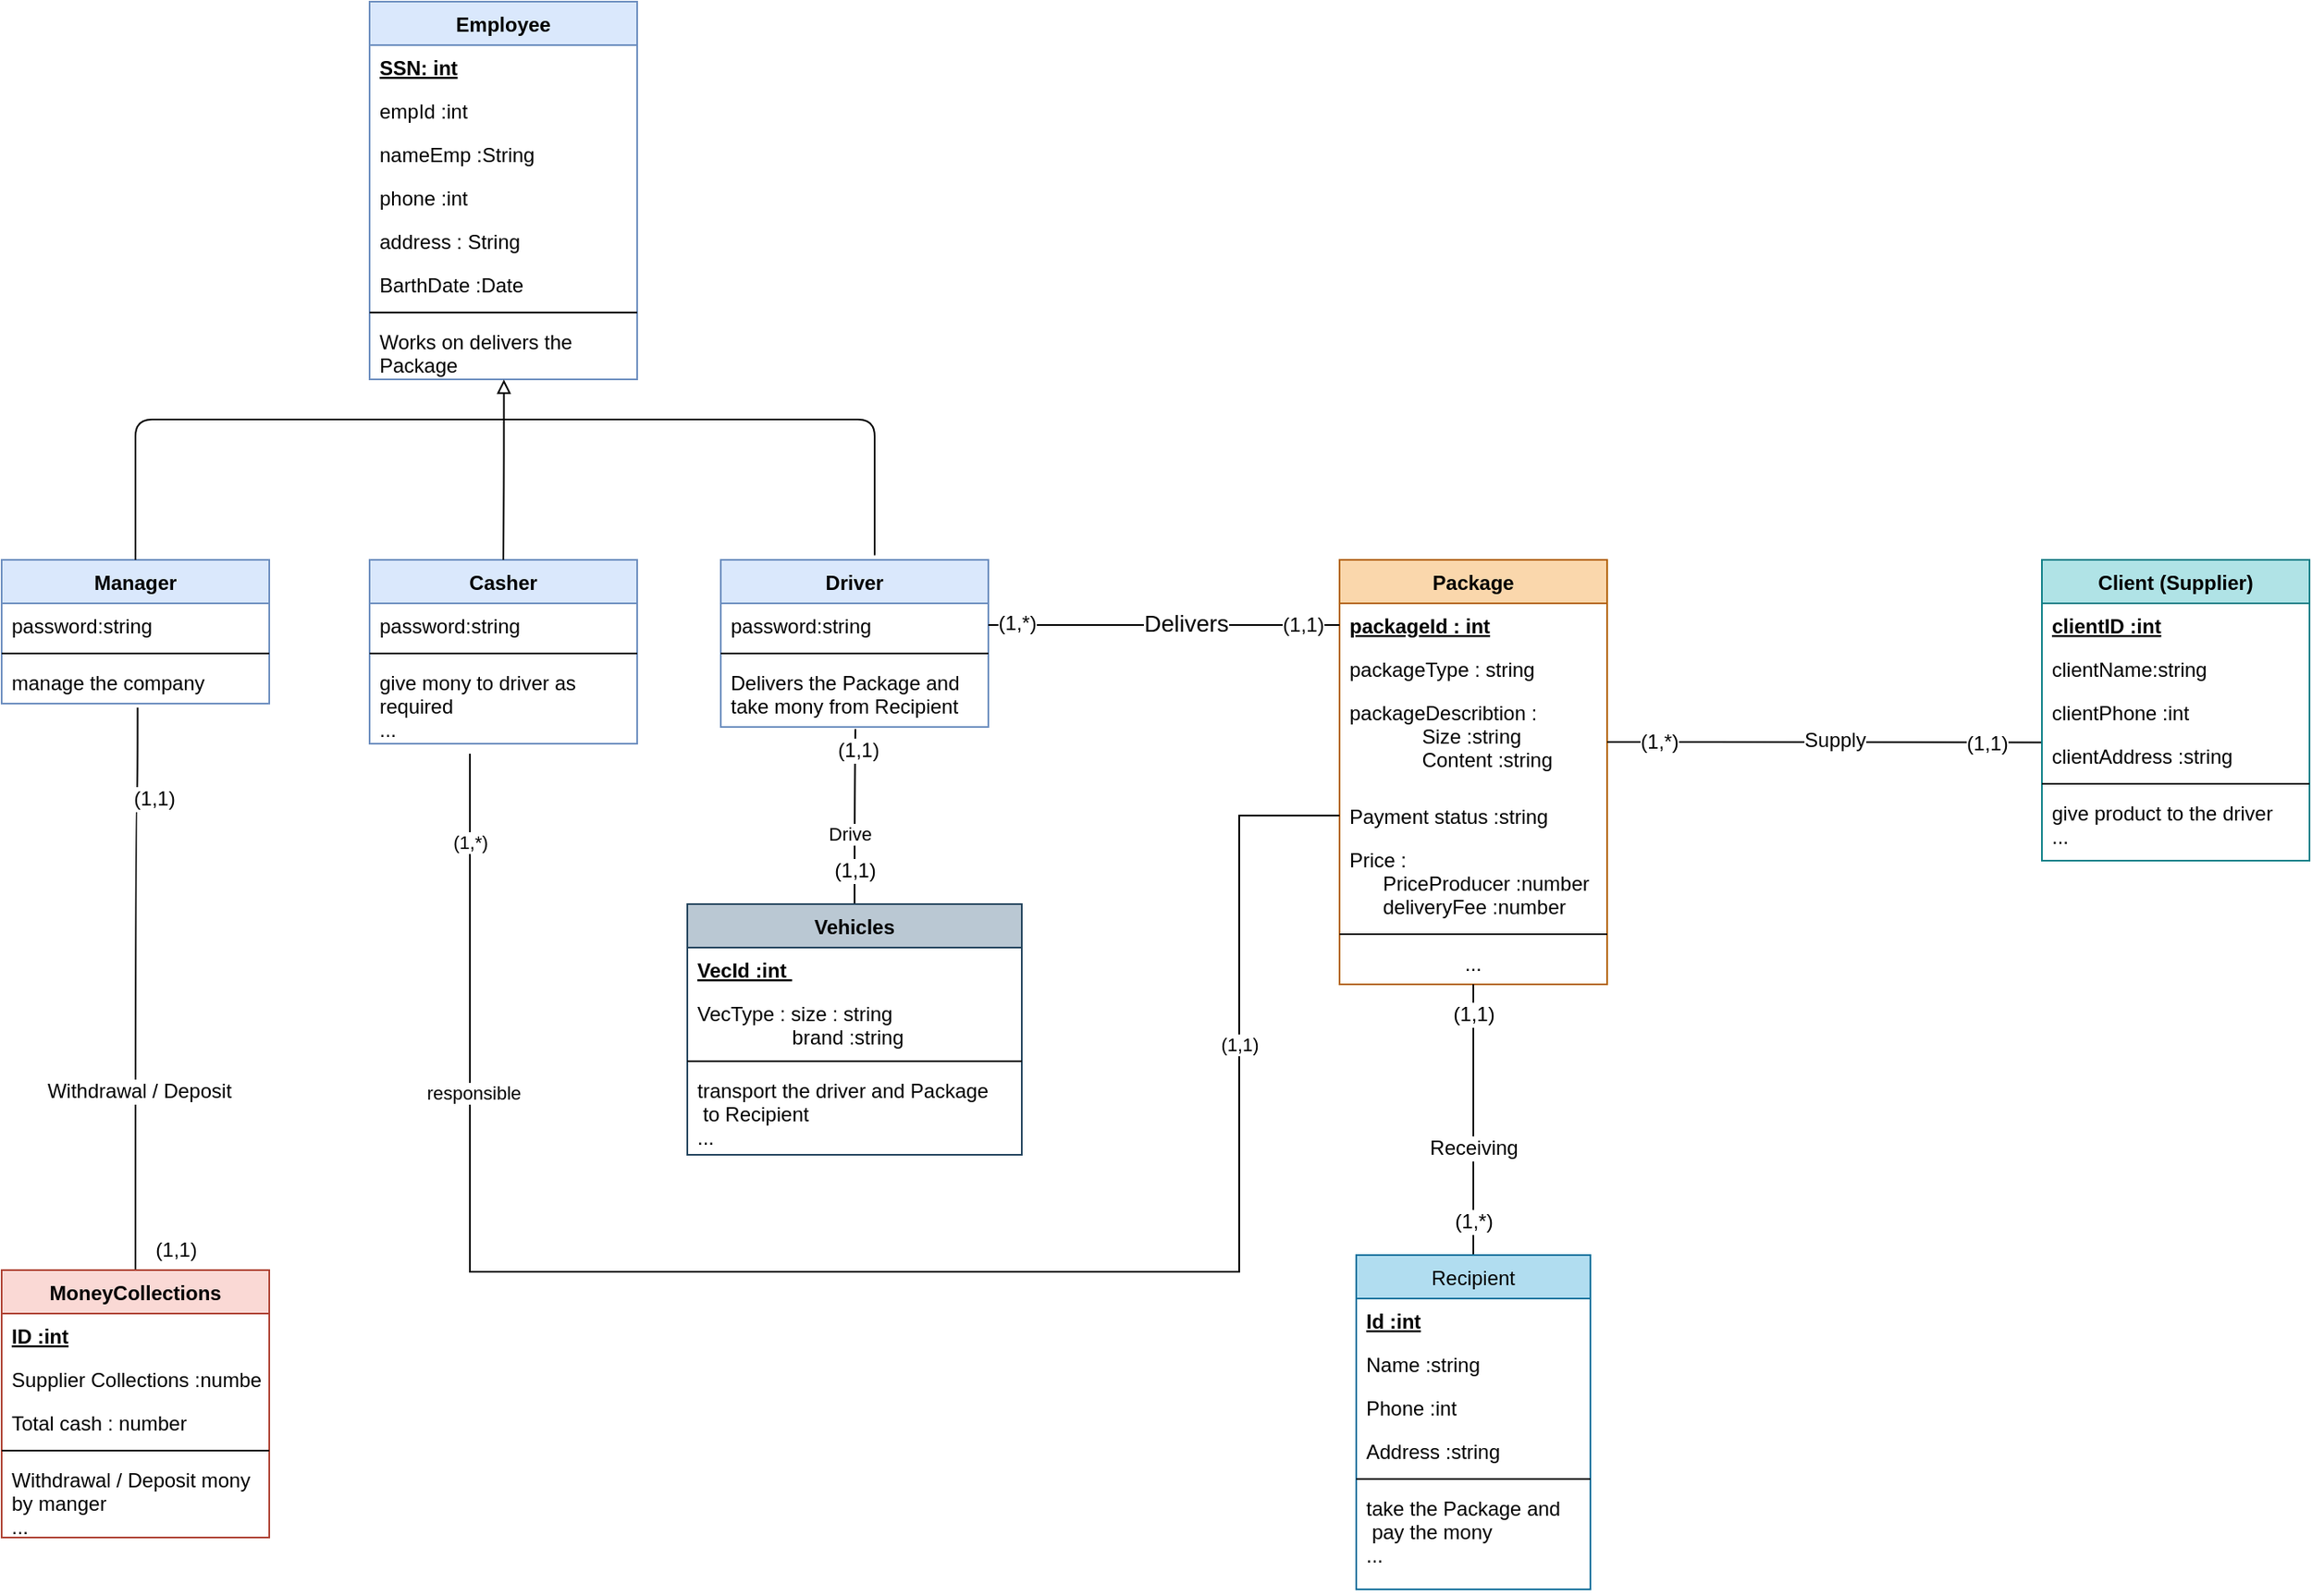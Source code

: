 <mxfile version="14.6.13" type="device"><diagram name="Page-1" id="c4acf3e9-155e-7222-9cf6-157b1a14988f"><mxGraphModel dx="1463" dy="846" grid="1" gridSize="10" guides="1" tooltips="1" connect="1" arrows="1" fold="1" page="1" pageScale="1" pageWidth="850" pageHeight="1100" background="#ffffff" math="0" shadow="0"><root><mxCell id="0"/><mxCell id="1" parent="0"/><mxCell id="Ohlv-e_AKyZBLpOA_SMH-1" value="Package" style="swimlane;fontStyle=1;align=center;verticalAlign=top;childLayout=stackLayout;horizontal=1;startSize=26;horizontalStack=0;resizeParent=1;resizeParentMax=0;resizeLast=0;collapsible=1;marginBottom=0;glass=0;fillColor=#fad7ac;strokeColor=#b46504;" parent="1" vertex="1"><mxGeometry x="1000" y="384" width="160" height="254" as="geometry"/></mxCell><mxCell id="Ohlv-e_AKyZBLpOA_SMH-2" value="packageId : int" style="text;strokeColor=none;fillColor=none;align=left;verticalAlign=top;spacingLeft=4;spacingRight=4;overflow=hidden;rotatable=0;points=[[0,0.5],[1,0.5]];portConstraint=eastwest;fontStyle=5" parent="Ohlv-e_AKyZBLpOA_SMH-1" vertex="1"><mxGeometry y="26" width="160" height="26" as="geometry"/></mxCell><mxCell id="6nyZhtOzEEqPsDmishGh-23" value="packageType : string" style="text;strokeColor=none;fillColor=none;align=left;verticalAlign=top;spacingLeft=4;spacingRight=4;overflow=hidden;rotatable=0;points=[[0,0.5],[1,0.5]];portConstraint=eastwest;" parent="Ohlv-e_AKyZBLpOA_SMH-1" vertex="1"><mxGeometry y="52" width="160" height="26" as="geometry"/></mxCell><mxCell id="6nyZhtOzEEqPsDmishGh-24" value="packageDescribtion :&#10;             Size :string&#10;             Content :string" style="text;strokeColor=none;fillColor=none;align=left;verticalAlign=top;spacingLeft=4;spacingRight=4;overflow=hidden;rotatable=0;points=[[0,0.5],[1,0.5]];portConstraint=eastwest;" parent="Ohlv-e_AKyZBLpOA_SMH-1" vertex="1"><mxGeometry y="78" width="160" height="62" as="geometry"/></mxCell><mxCell id="6nyZhtOzEEqPsDmishGh-25" value="Payment status :string" style="text;strokeColor=none;fillColor=none;align=left;verticalAlign=top;spacingLeft=4;spacingRight=4;overflow=hidden;rotatable=0;points=[[0,0.5],[1,0.5]];portConstraint=eastwest;" parent="Ohlv-e_AKyZBLpOA_SMH-1" vertex="1"><mxGeometry y="140" width="160" height="26" as="geometry"/></mxCell><mxCell id="6nyZhtOzEEqPsDmishGh-26" value="Price :&#10;      PriceProducer :number&#10;      deliveryFee :number" style="text;strokeColor=none;fillColor=none;align=left;verticalAlign=top;spacingLeft=4;spacingRight=4;overflow=hidden;rotatable=0;points=[[0,0.5],[1,0.5]];portConstraint=eastwest;" parent="Ohlv-e_AKyZBLpOA_SMH-1" vertex="1"><mxGeometry y="166" width="160" height="54" as="geometry"/></mxCell><mxCell id="Ohlv-e_AKyZBLpOA_SMH-3" value="" style="line;strokeWidth=1;fillColor=none;align=left;verticalAlign=middle;spacingTop=-1;spacingLeft=3;spacingRight=3;rotatable=0;labelPosition=right;points=[];portConstraint=eastwest;" parent="Ohlv-e_AKyZBLpOA_SMH-1" vertex="1"><mxGeometry y="220" width="160" height="8" as="geometry"/></mxCell><mxCell id="Ohlv-e_AKyZBLpOA_SMH-4" value="..." style="text;strokeColor=none;fillColor=none;align=center;verticalAlign=top;spacingLeft=4;spacingRight=4;overflow=hidden;rotatable=0;points=[[0,0.5],[1,0.5]];portConstraint=eastwest;" parent="Ohlv-e_AKyZBLpOA_SMH-1" vertex="1"><mxGeometry y="228" width="160" height="26" as="geometry"/></mxCell><mxCell id="Ohlv-e_AKyZBLpOA_SMH-5" value="Client (Supplier)" style="swimlane;fontStyle=1;align=center;verticalAlign=top;childLayout=stackLayout;horizontal=1;startSize=26;horizontalStack=0;resizeParent=1;resizeParentMax=0;resizeLast=0;collapsible=1;marginBottom=0;fillColor=#b0e3e6;strokeColor=#0e8088;" parent="1" vertex="1"><mxGeometry x="1420" y="384" width="160" height="180" as="geometry"><mxRectangle x="1140" y="364" width="130" height="26" as="alternateBounds"/></mxGeometry></mxCell><mxCell id="Ohlv-e_AKyZBLpOA_SMH-6" value="clientID :int" style="text;strokeColor=none;fillColor=none;align=left;verticalAlign=top;spacingLeft=4;spacingRight=4;overflow=hidden;rotatable=0;points=[[0,0.5],[1,0.5]];portConstraint=eastwest;fontStyle=5" parent="Ohlv-e_AKyZBLpOA_SMH-5" vertex="1"><mxGeometry y="26" width="160" height="26" as="geometry"/></mxCell><mxCell id="6nyZhtOzEEqPsDmishGh-28" value="clientName:string" style="text;strokeColor=none;fillColor=none;align=left;verticalAlign=top;spacingLeft=4;spacingRight=4;overflow=hidden;rotatable=0;points=[[0,0.5],[1,0.5]];portConstraint=eastwest;fontSize=12;fontStyle=0" parent="Ohlv-e_AKyZBLpOA_SMH-5" vertex="1"><mxGeometry y="52" width="160" height="26" as="geometry"/></mxCell><mxCell id="6nyZhtOzEEqPsDmishGh-30" value="clientPhone :int" style="text;strokeColor=none;fillColor=none;align=left;verticalAlign=top;spacingLeft=4;spacingRight=4;overflow=hidden;rotatable=0;points=[[0,0.5],[1,0.5]];portConstraint=eastwest;fontSize=12;fontStyle=0" parent="Ohlv-e_AKyZBLpOA_SMH-5" vertex="1"><mxGeometry y="78" width="160" height="26" as="geometry"/></mxCell><mxCell id="6nyZhtOzEEqPsDmishGh-29" value="clientAddress :string" style="text;strokeColor=none;fillColor=none;align=left;verticalAlign=top;spacingLeft=4;spacingRight=4;overflow=hidden;rotatable=0;points=[[0,0.5],[1,0.5]];portConstraint=eastwest;fontSize=12;" parent="Ohlv-e_AKyZBLpOA_SMH-5" vertex="1"><mxGeometry y="104" width="160" height="26" as="geometry"/></mxCell><mxCell id="Ohlv-e_AKyZBLpOA_SMH-7" value="" style="line;strokeWidth=1;fillColor=none;align=left;verticalAlign=middle;spacingTop=-1;spacingLeft=3;spacingRight=3;rotatable=0;labelPosition=right;points=[];portConstraint=eastwest;" parent="Ohlv-e_AKyZBLpOA_SMH-5" vertex="1"><mxGeometry y="130" width="160" height="8" as="geometry"/></mxCell><mxCell id="Ohlv-e_AKyZBLpOA_SMH-8" value="give product to the driver&#10;..." style="text;strokeColor=none;fillColor=none;align=left;verticalAlign=top;spacingLeft=4;spacingRight=4;overflow=hidden;rotatable=0;points=[[0,0.5],[1,0.5]];portConstraint=eastwest;" parent="Ohlv-e_AKyZBLpOA_SMH-5" vertex="1"><mxGeometry y="138" width="160" height="42" as="geometry"/></mxCell><mxCell id="6nyZhtOzEEqPsDmishGh-19" style="edgeStyle=orthogonalEdgeStyle;curved=1;rounded=0;orthogonalLoop=1;jettySize=auto;html=1;exitX=0.5;exitY=0;exitDx=0;exitDy=0;entryX=0.503;entryY=1.031;entryDx=0;entryDy=0;entryPerimeter=0;startArrow=none;startFill=0;endArrow=none;endFill=0;" parent="1" source="Ohlv-e_AKyZBLpOA_SMH-9" target="Ohlv-e_AKyZBLpOA_SMH-28" edge="1"><mxGeometry relative="1" as="geometry"><Array as="points"><mxPoint x="710" y="530"/><mxPoint x="710" y="530"/></Array></mxGeometry></mxCell><mxCell id="6nyZhtOzEEqPsDmishGh-20" value="Drive" style="edgeLabel;html=1;align=center;verticalAlign=middle;resizable=0;points=[];" parent="6nyZhtOzEEqPsDmishGh-19" vertex="1" connectable="0"><mxGeometry x="-0.198" y="3" relative="1" as="geometry"><mxPoint as="offset"/></mxGeometry></mxCell><mxCell id="6nyZhtOzEEqPsDmishGh-61" value="(1,1)" style="edgeLabel;html=1;align=center;verticalAlign=middle;resizable=0;points=[];fontSize=12;" parent="6nyZhtOzEEqPsDmishGh-19" vertex="1" connectable="0"><mxGeometry x="-0.632" y="1" relative="1" as="geometry"><mxPoint x="1" y="-1" as="offset"/></mxGeometry></mxCell><mxCell id="6nyZhtOzEEqPsDmishGh-62" value="(1,1)" style="edgeLabel;html=1;align=center;verticalAlign=middle;resizable=0;points=[];fontSize=12;" parent="6nyZhtOzEEqPsDmishGh-19" vertex="1" connectable="0"><mxGeometry x="0.754" y="-1" relative="1" as="geometry"><mxPoint as="offset"/></mxGeometry></mxCell><mxCell id="Ohlv-e_AKyZBLpOA_SMH-9" value="Vehicles" style="swimlane;fontStyle=1;align=center;verticalAlign=top;childLayout=stackLayout;horizontal=1;startSize=26;horizontalStack=0;resizeParent=1;resizeParentMax=0;resizeLast=0;collapsible=1;marginBottom=0;fillColor=#bac8d3;strokeColor=#23445d;" parent="1" vertex="1"><mxGeometry x="610" y="590" width="200" height="150" as="geometry"/></mxCell><mxCell id="Ohlv-e_AKyZBLpOA_SMH-48" value="VecId :int " style="text;strokeColor=none;fillColor=none;align=left;verticalAlign=top;spacingLeft=4;spacingRight=4;overflow=hidden;rotatable=0;points=[[0,0.5],[1,0.5]];portConstraint=eastwest;fontStyle=5" parent="Ohlv-e_AKyZBLpOA_SMH-9" vertex="1"><mxGeometry y="26" width="200" height="26" as="geometry"/></mxCell><mxCell id="Ohlv-e_AKyZBLpOA_SMH-50" value="VecType : size : string &#10;                 brand :string" style="text;strokeColor=none;fillColor=none;align=left;verticalAlign=top;spacingLeft=4;spacingRight=4;overflow=hidden;rotatable=0;points=[[0,0.5],[1,0.5]];portConstraint=eastwest;" parent="Ohlv-e_AKyZBLpOA_SMH-9" vertex="1"><mxGeometry y="52" width="200" height="38" as="geometry"/></mxCell><mxCell id="Ohlv-e_AKyZBLpOA_SMH-11" value="" style="line;strokeWidth=1;fillColor=none;align=left;verticalAlign=middle;spacingTop=-1;spacingLeft=3;spacingRight=3;rotatable=0;labelPosition=right;points=[];portConstraint=eastwest;" parent="Ohlv-e_AKyZBLpOA_SMH-9" vertex="1"><mxGeometry y="90" width="200" height="8" as="geometry"/></mxCell><mxCell id="Ohlv-e_AKyZBLpOA_SMH-12" value="transport the driver and Package&#10; to Recipient&#10;...&#10; " style="text;strokeColor=none;fillColor=none;align=left;verticalAlign=top;spacingLeft=4;spacingRight=4;overflow=hidden;rotatable=0;points=[[0,0.5],[1,0.5]];portConstraint=eastwest;fontStyle=0" parent="Ohlv-e_AKyZBLpOA_SMH-9" vertex="1"><mxGeometry y="98" width="200" height="52" as="geometry"/></mxCell><mxCell id="Ohlv-e_AKyZBLpOA_SMH-13" value="Employee" style="swimlane;fontStyle=1;align=center;verticalAlign=top;childLayout=stackLayout;horizontal=1;startSize=26;horizontalStack=0;resizeParent=1;resizeParentMax=0;resizeLast=0;collapsible=1;marginBottom=0;fillColor=#dae8fc;strokeColor=#6c8ebf;" parent="1" vertex="1"><mxGeometry x="420" y="50" width="160" height="226" as="geometry"/></mxCell><mxCell id="Ohlv-e_AKyZBLpOA_SMH-14" value="SSN: int" style="text;strokeColor=none;fillColor=none;align=left;verticalAlign=top;spacingLeft=4;spacingRight=4;overflow=hidden;rotatable=0;points=[[0,0.5],[1,0.5]];portConstraint=eastwest;fontStyle=5" parent="Ohlv-e_AKyZBLpOA_SMH-13" vertex="1"><mxGeometry y="26" width="160" height="26" as="geometry"/></mxCell><mxCell id="Ohlv-e_AKyZBLpOA_SMH-43" value="empId :int" style="text;strokeColor=none;fillColor=none;align=left;verticalAlign=top;spacingLeft=4;spacingRight=4;overflow=hidden;rotatable=0;points=[[0,0.5],[1,0.5]];portConstraint=eastwest;" parent="Ohlv-e_AKyZBLpOA_SMH-13" vertex="1"><mxGeometry y="52" width="160" height="26" as="geometry"/></mxCell><mxCell id="Ohlv-e_AKyZBLpOA_SMH-45" value="nameEmp :String" style="text;strokeColor=none;fillColor=none;align=left;verticalAlign=top;spacingLeft=4;spacingRight=4;overflow=hidden;rotatable=0;points=[[0,0.5],[1,0.5]];portConstraint=eastwest;" parent="Ohlv-e_AKyZBLpOA_SMH-13" vertex="1"><mxGeometry y="78" width="160" height="26" as="geometry"/></mxCell><mxCell id="Ohlv-e_AKyZBLpOA_SMH-44" value="phone :int " style="text;strokeColor=none;fillColor=none;align=left;verticalAlign=top;spacingLeft=4;spacingRight=4;overflow=hidden;rotatable=0;points=[[0,0.5],[1,0.5]];portConstraint=eastwest;" parent="Ohlv-e_AKyZBLpOA_SMH-13" vertex="1"><mxGeometry y="104" width="160" height="26" as="geometry"/></mxCell><mxCell id="Ohlv-e_AKyZBLpOA_SMH-46" value="address : String" style="text;strokeColor=none;fillColor=none;align=left;verticalAlign=top;spacingLeft=4;spacingRight=4;overflow=hidden;rotatable=0;points=[[0,0.5],[1,0.5]];portConstraint=eastwest;" parent="Ohlv-e_AKyZBLpOA_SMH-13" vertex="1"><mxGeometry y="130" width="160" height="26" as="geometry"/></mxCell><mxCell id="Ohlv-e_AKyZBLpOA_SMH-47" value="BarthDate :Date" style="text;strokeColor=none;fillColor=none;align=left;verticalAlign=top;spacingLeft=4;spacingRight=4;overflow=hidden;rotatable=0;points=[[0,0.5],[1,0.5]];portConstraint=eastwest;" parent="Ohlv-e_AKyZBLpOA_SMH-13" vertex="1"><mxGeometry y="156" width="160" height="26" as="geometry"/></mxCell><mxCell id="Ohlv-e_AKyZBLpOA_SMH-15" value="" style="line;strokeWidth=1;fillColor=none;align=left;verticalAlign=middle;spacingTop=-1;spacingLeft=3;spacingRight=3;rotatable=0;labelPosition=right;points=[];portConstraint=eastwest;" parent="Ohlv-e_AKyZBLpOA_SMH-13" vertex="1"><mxGeometry y="182" width="160" height="8" as="geometry"/></mxCell><mxCell id="Ohlv-e_AKyZBLpOA_SMH-16" value="Works on delivers the &#10;Package" style="text;strokeColor=none;fillColor=none;align=left;verticalAlign=top;spacingLeft=4;spacingRight=4;overflow=hidden;rotatable=0;points=[[0,0.5],[1,0.5]];portConstraint=eastwest;fontStyle=0" parent="Ohlv-e_AKyZBLpOA_SMH-13" vertex="1"><mxGeometry y="190" width="160" height="36" as="geometry"/></mxCell><mxCell id="6nyZhtOzEEqPsDmishGh-45" style="edgeStyle=orthogonalEdgeStyle;rounded=0;orthogonalLoop=1;jettySize=auto;html=1;exitX=0.5;exitY=0;exitDx=0;exitDy=0;fontSize=12;startArrow=none;startFill=0;endArrow=none;endFill=0;elbow=vertical;curved=1;entryX=0.508;entryY=1.092;entryDx=0;entryDy=0;entryPerimeter=0;" parent="1" source="Ohlv-e_AKyZBLpOA_SMH-17" target="Ohlv-e_AKyZBLpOA_SMH-24" edge="1"><mxGeometry relative="1" as="geometry"><Array as="points"><mxPoint x="280" y="530"/><mxPoint x="281" y="530"/></Array><mxPoint x="280" y="490" as="targetPoint"/></mxGeometry></mxCell><mxCell id="6nyZhtOzEEqPsDmishGh-48" value="Withdrawal / Deposit" style="edgeLabel;html=1;align=center;verticalAlign=middle;resizable=0;points=[];fontSize=12;" parent="6nyZhtOzEEqPsDmishGh-45" vertex="1" connectable="0"><mxGeometry x="-0.365" y="-2" relative="1" as="geometry"><mxPoint as="offset"/></mxGeometry></mxCell><mxCell id="6nyZhtOzEEqPsDmishGh-63" value="(1,1)" style="edgeLabel;html=1;align=center;verticalAlign=middle;resizable=0;points=[];fontSize=12;" parent="6nyZhtOzEEqPsDmishGh-45" vertex="1" connectable="0"><mxGeometry x="-0.927" y="-24" relative="1" as="geometry"><mxPoint as="offset"/></mxGeometry></mxCell><mxCell id="6nyZhtOzEEqPsDmishGh-64" value="(1,1)" style="edgeLabel;html=1;align=center;verticalAlign=middle;resizable=0;points=[];fontSize=12;" parent="6nyZhtOzEEqPsDmishGh-45" vertex="1" connectable="0"><mxGeometry x="0.678" y="-9" relative="1" as="geometry"><mxPoint as="offset"/></mxGeometry></mxCell><mxCell id="Ohlv-e_AKyZBLpOA_SMH-17" value="MoneyCollections" style="swimlane;fontStyle=1;align=center;verticalAlign=top;childLayout=stackLayout;horizontal=1;startSize=26;horizontalStack=0;resizeParent=1;resizeParentMax=0;resizeLast=0;collapsible=1;marginBottom=0;fillColor=#fad9d5;strokeColor=#ae4132;" parent="1" vertex="1"><mxGeometry x="200" y="809" width="160" height="160" as="geometry"/></mxCell><mxCell id="VLSk9D5_ldYln4sF5fK4-21" value="ID :int" style="text;strokeColor=none;fillColor=none;align=left;verticalAlign=top;spacingLeft=4;spacingRight=4;overflow=hidden;rotatable=0;points=[[0,0.5],[1,0.5]];portConstraint=eastwest;fontStyle=5" parent="Ohlv-e_AKyZBLpOA_SMH-17" vertex="1"><mxGeometry y="26" width="160" height="26" as="geometry"/></mxCell><mxCell id="Ohlv-e_AKyZBLpOA_SMH-18" value="Supplier Collections :number" style="text;strokeColor=none;fillColor=none;align=left;verticalAlign=top;spacingLeft=4;spacingRight=4;overflow=hidden;rotatable=0;points=[[0,0.5],[1,0.5]];portConstraint=eastwest;" parent="Ohlv-e_AKyZBLpOA_SMH-17" vertex="1"><mxGeometry y="52" width="160" height="26" as="geometry"/></mxCell><mxCell id="6nyZhtOzEEqPsDmishGh-41" value="Total cash : number" style="text;strokeColor=none;fillColor=none;align=left;verticalAlign=top;spacingLeft=4;spacingRight=4;overflow=hidden;rotatable=0;points=[[0,0.5],[1,0.5]];portConstraint=eastwest;glass=0;fontSize=12;" parent="Ohlv-e_AKyZBLpOA_SMH-17" vertex="1"><mxGeometry y="78" width="160" height="26" as="geometry"/></mxCell><mxCell id="Ohlv-e_AKyZBLpOA_SMH-19" value="" style="line;strokeWidth=1;fillColor=none;align=left;verticalAlign=middle;spacingTop=-1;spacingLeft=3;spacingRight=3;rotatable=0;labelPosition=right;points=[];portConstraint=eastwest;" parent="Ohlv-e_AKyZBLpOA_SMH-17" vertex="1"><mxGeometry y="104" width="160" height="8" as="geometry"/></mxCell><mxCell id="Ohlv-e_AKyZBLpOA_SMH-20" value="Withdrawal / Deposit mony &#10;by manger &#10;..." style="text;strokeColor=none;fillColor=none;align=left;verticalAlign=top;spacingLeft=4;spacingRight=4;overflow=hidden;rotatable=0;points=[[0,0.5],[1,0.5]];portConstraint=eastwest;" parent="Ohlv-e_AKyZBLpOA_SMH-17" vertex="1"><mxGeometry y="112" width="160" height="48" as="geometry"/></mxCell><mxCell id="Ohlv-e_AKyZBLpOA_SMH-21" value="Manager" style="swimlane;fontStyle=1;align=center;verticalAlign=top;childLayout=stackLayout;horizontal=1;startSize=26;horizontalStack=0;resizeParent=1;resizeParentMax=0;resizeLast=0;collapsible=1;marginBottom=0;fillColor=#dae8fc;strokeColor=#6c8ebf;" parent="1" vertex="1"><mxGeometry x="200" y="384" width="160" height="86" as="geometry"/></mxCell><mxCell id="Ohlv-e_AKyZBLpOA_SMH-22" value="password:string" style="text;strokeColor=none;fillColor=none;align=left;verticalAlign=top;spacingLeft=4;spacingRight=4;overflow=hidden;rotatable=0;points=[[0,0.5],[1,0.5]];portConstraint=eastwest;" parent="Ohlv-e_AKyZBLpOA_SMH-21" vertex="1"><mxGeometry y="26" width="160" height="26" as="geometry"/></mxCell><mxCell id="Ohlv-e_AKyZBLpOA_SMH-23" value="" style="line;strokeWidth=1;fillColor=none;align=left;verticalAlign=middle;spacingTop=-1;spacingLeft=3;spacingRight=3;rotatable=0;labelPosition=right;points=[];portConstraint=eastwest;" parent="Ohlv-e_AKyZBLpOA_SMH-21" vertex="1"><mxGeometry y="52" width="160" height="8" as="geometry"/></mxCell><mxCell id="Ohlv-e_AKyZBLpOA_SMH-24" value="manage the company" style="text;strokeColor=none;fillColor=none;align=left;verticalAlign=top;spacingLeft=4;spacingRight=4;overflow=hidden;rotatable=0;points=[[0,0.5],[1,0.5]];portConstraint=eastwest;" parent="Ohlv-e_AKyZBLpOA_SMH-21" vertex="1"><mxGeometry y="60" width="160" height="26" as="geometry"/></mxCell><mxCell id="Ohlv-e_AKyZBLpOA_SMH-25" value="Driver" style="swimlane;fontStyle=1;align=center;verticalAlign=top;childLayout=stackLayout;horizontal=1;startSize=26;horizontalStack=0;resizeParent=1;resizeParentMax=0;resizeLast=0;collapsible=1;marginBottom=0;fillColor=#dae8fc;strokeColor=#6c8ebf;" parent="1" vertex="1"><mxGeometry x="630" y="384" width="160" height="100" as="geometry"/></mxCell><mxCell id="Ohlv-e_AKyZBLpOA_SMH-26" value="password:string" style="text;strokeColor=none;fillColor=none;align=left;verticalAlign=top;spacingLeft=4;spacingRight=4;overflow=hidden;rotatable=0;points=[[0,0.5],[1,0.5]];portConstraint=eastwest;" parent="Ohlv-e_AKyZBLpOA_SMH-25" vertex="1"><mxGeometry y="26" width="160" height="26" as="geometry"/></mxCell><mxCell id="Ohlv-e_AKyZBLpOA_SMH-27" value="" style="line;strokeWidth=1;fillColor=none;align=left;verticalAlign=middle;spacingTop=-1;spacingLeft=3;spacingRight=3;rotatable=0;labelPosition=right;points=[];portConstraint=eastwest;" parent="Ohlv-e_AKyZBLpOA_SMH-25" vertex="1"><mxGeometry y="52" width="160" height="8" as="geometry"/></mxCell><mxCell id="Ohlv-e_AKyZBLpOA_SMH-28" value="Delivers the Package and &#10;take mony from Recipient" style="text;strokeColor=none;fillColor=none;align=left;verticalAlign=top;spacingLeft=4;spacingRight=4;overflow=hidden;rotatable=0;points=[[0,0.5],[1,0.5]];portConstraint=eastwest;fontStyle=0" parent="Ohlv-e_AKyZBLpOA_SMH-25" vertex="1"><mxGeometry y="60" width="160" height="40" as="geometry"/></mxCell><mxCell id="Ohlv-e_AKyZBLpOA_SMH-38" value="Casher" style="swimlane;fontStyle=1;align=center;verticalAlign=top;childLayout=stackLayout;horizontal=1;startSize=26;horizontalStack=0;resizeParent=1;resizeParentMax=0;resizeLast=0;collapsible=1;marginBottom=0;fillColor=#dae8fc;strokeColor=#6c8ebf;" parent="1" vertex="1"><mxGeometry x="420" y="384" width="160" height="110" as="geometry"/></mxCell><mxCell id="Ohlv-e_AKyZBLpOA_SMH-39" value="password:string" style="text;strokeColor=none;fillColor=none;align=left;verticalAlign=top;spacingLeft=4;spacingRight=4;overflow=hidden;rotatable=0;points=[[0,0.5],[1,0.5]];portConstraint=eastwest;" parent="Ohlv-e_AKyZBLpOA_SMH-38" vertex="1"><mxGeometry y="26" width="160" height="26" as="geometry"/></mxCell><mxCell id="Ohlv-e_AKyZBLpOA_SMH-40" value="" style="line;strokeWidth=1;fillColor=none;align=left;verticalAlign=middle;spacingTop=-1;spacingLeft=3;spacingRight=3;rotatable=0;labelPosition=right;points=[];portConstraint=eastwest;" parent="Ohlv-e_AKyZBLpOA_SMH-38" vertex="1"><mxGeometry y="52" width="160" height="8" as="geometry"/></mxCell><mxCell id="Ohlv-e_AKyZBLpOA_SMH-41" value="give mony to driver as &#10;required&#10;..." style="text;strokeColor=none;fillColor=none;align=left;verticalAlign=top;spacingLeft=4;spacingRight=4;overflow=hidden;rotatable=0;points=[[0,0.5],[1,0.5]];portConstraint=eastwest;" parent="Ohlv-e_AKyZBLpOA_SMH-38" vertex="1"><mxGeometry y="60" width="160" height="50" as="geometry"/></mxCell><mxCell id="6nyZhtOzEEqPsDmishGh-10" value="" style="html=1;verticalAlign=bottom;endArrow=none;entryX=0.5;entryY=0;entryDx=0;entryDy=0;edgeStyle=orthogonalEdgeStyle;endFill=0;" parent="1" target="Ohlv-e_AKyZBLpOA_SMH-21" edge="1"><mxGeometry width="80" relative="1" as="geometry"><mxPoint x="500" y="300" as="sourcePoint"/><mxPoint x="660" y="330" as="targetPoint"/><Array as="points"><mxPoint x="500" y="300"/><mxPoint x="280" y="300"/></Array></mxGeometry></mxCell><mxCell id="6nyZhtOzEEqPsDmishGh-11" value="" style="html=1;verticalAlign=bottom;endArrow=none;edgeStyle=orthogonalEdgeStyle;entryX=0.5;entryY=0;entryDx=0;entryDy=0;endFill=0;startArrow=block;startFill=0;exitX=0.502;exitY=1.003;exitDx=0;exitDy=0;exitPerimeter=0;" parent="1" source="Ohlv-e_AKyZBLpOA_SMH-16" target="Ohlv-e_AKyZBLpOA_SMH-38" edge="1"><mxGeometry width="80" relative="1" as="geometry"><mxPoint x="500" y="320" as="sourcePoint"/><mxPoint x="500" y="340" as="targetPoint"/><Array as="points"/></mxGeometry></mxCell><mxCell id="6nyZhtOzEEqPsDmishGh-12" value="" style="html=1;verticalAlign=bottom;endArrow=none;entryX=0.575;entryY=-0.027;entryDx=0;entryDy=0;edgeStyle=orthogonalEdgeStyle;entryPerimeter=0;endFill=0;" parent="1" target="Ohlv-e_AKyZBLpOA_SMH-25" edge="1"><mxGeometry width="80" relative="1" as="geometry"><mxPoint x="500" y="300" as="sourcePoint"/><mxPoint x="300" y="404" as="targetPoint"/><Array as="points"><mxPoint x="500" y="300"/><mxPoint x="722" y="300"/></Array></mxGeometry></mxCell><mxCell id="6nyZhtOzEEqPsDmishGh-21" style="edgeStyle=orthogonalEdgeStyle;curved=1;rounded=0;orthogonalLoop=1;jettySize=auto;html=1;exitX=1;exitY=0.5;exitDx=0;exitDy=0;entryX=0;entryY=0.5;entryDx=0;entryDy=0;startArrow=none;startFill=0;endArrow=none;endFill=0;" parent="1" source="Ohlv-e_AKyZBLpOA_SMH-26" target="Ohlv-e_AKyZBLpOA_SMH-2" edge="1"><mxGeometry relative="1" as="geometry"/></mxCell><mxCell id="6nyZhtOzEEqPsDmishGh-22" value="&lt;font style=&quot;font-size: 14px&quot;&gt;Delivers&lt;/font&gt;" style="edgeLabel;html=1;align=center;verticalAlign=middle;resizable=0;points=[];" parent="6nyZhtOzEEqPsDmishGh-21" vertex="1" connectable="0"><mxGeometry x="0.12" y="1" relative="1" as="geometry"><mxPoint as="offset"/></mxGeometry></mxCell><mxCell id="6nyZhtOzEEqPsDmishGh-54" value="(1,*)" style="edgeLabel;html=1;align=center;verticalAlign=middle;resizable=0;points=[];fontSize=12;" parent="6nyZhtOzEEqPsDmishGh-21" vertex="1" connectable="0"><mxGeometry x="-0.842" y="1" relative="1" as="geometry"><mxPoint as="offset"/></mxGeometry></mxCell><mxCell id="6nyZhtOzEEqPsDmishGh-55" value="(1,1)" style="edgeLabel;html=1;align=center;verticalAlign=middle;resizable=0;points=[];fontSize=12;" parent="6nyZhtOzEEqPsDmishGh-21" vertex="1" connectable="0"><mxGeometry x="0.791" relative="1" as="geometry"><mxPoint as="offset"/></mxGeometry></mxCell><mxCell id="6nyZhtOzEEqPsDmishGh-31" style="edgeStyle=orthogonalEdgeStyle;curved=1;rounded=0;orthogonalLoop=1;jettySize=auto;html=1;exitX=-0.003;exitY=0.201;exitDx=0;exitDy=0;entryX=1;entryY=0.5;entryDx=0;entryDy=0;fontSize=12;startArrow=none;startFill=0;endArrow=none;endFill=0;exitPerimeter=0;" parent="1" source="6nyZhtOzEEqPsDmishGh-29" target="6nyZhtOzEEqPsDmishGh-24" edge="1"><mxGeometry relative="1" as="geometry"/></mxCell><mxCell id="6nyZhtOzEEqPsDmishGh-50" value="(1,1)" style="edgeLabel;html=1;align=center;verticalAlign=middle;resizable=0;points=[];fontSize=12;" parent="6nyZhtOzEEqPsDmishGh-31" vertex="1" connectable="0"><mxGeometry x="-0.746" y="1" relative="1" as="geometry"><mxPoint as="offset"/></mxGeometry></mxCell><mxCell id="6nyZhtOzEEqPsDmishGh-51" value="(1,*)" style="edgeLabel;html=1;align=center;verticalAlign=middle;resizable=0;points=[];fontSize=12;" parent="6nyZhtOzEEqPsDmishGh-31" vertex="1" connectable="0"><mxGeometry x="0.761" relative="1" as="geometry"><mxPoint as="offset"/></mxGeometry></mxCell><mxCell id="6nyZhtOzEEqPsDmishGh-53" value="Supply" style="edgeLabel;html=1;align=center;verticalAlign=middle;resizable=0;points=[];fontSize=12;" parent="6nyZhtOzEEqPsDmishGh-31" vertex="1" connectable="0"><mxGeometry x="-0.05" y="-1" relative="1" as="geometry"><mxPoint as="offset"/></mxGeometry></mxCell><mxCell id="6nyZhtOzEEqPsDmishGh-37" style="edgeStyle=orthogonalEdgeStyle;rounded=0;orthogonalLoop=1;jettySize=auto;html=1;exitX=0.5;exitY=0;exitDx=0;exitDy=0;fontSize=12;startArrow=none;startFill=0;endArrow=none;endFill=0;curved=1;" parent="1" source="6nyZhtOzEEqPsDmishGh-33" target="Ohlv-e_AKyZBLpOA_SMH-4" edge="1"><mxGeometry relative="1" as="geometry"><Array as="points"><mxPoint x="1080" y="710"/><mxPoint x="1080" y="710"/></Array></mxGeometry></mxCell><mxCell id="6nyZhtOzEEqPsDmishGh-38" value="Receiving" style="edgeLabel;html=1;align=center;verticalAlign=middle;resizable=0;points=[];fontSize=12;" parent="6nyZhtOzEEqPsDmishGh-37" vertex="1" connectable="0"><mxGeometry x="-0.211" relative="1" as="geometry"><mxPoint as="offset"/></mxGeometry></mxCell><mxCell id="6nyZhtOzEEqPsDmishGh-58" value="(1,1)" style="edgeLabel;html=1;align=center;verticalAlign=middle;resizable=0;points=[];fontSize=12;" parent="6nyZhtOzEEqPsDmishGh-37" vertex="1" connectable="0"><mxGeometry x="0.782" relative="1" as="geometry"><mxPoint as="offset"/></mxGeometry></mxCell><mxCell id="6nyZhtOzEEqPsDmishGh-59" value="(1,*)" style="edgeLabel;html=1;align=center;verticalAlign=middle;resizable=0;points=[];fontSize=12;" parent="6nyZhtOzEEqPsDmishGh-37" vertex="1" connectable="0"><mxGeometry x="-0.75" relative="1" as="geometry"><mxPoint as="offset"/></mxGeometry></mxCell><mxCell id="6nyZhtOzEEqPsDmishGh-33" value="Recipient" style="swimlane;fontStyle=0;childLayout=stackLayout;horizontal=1;startSize=26;fillColor=#b1ddf0;horizontalStack=0;resizeParent=1;resizeParentMax=0;resizeLast=0;collapsible=1;marginBottom=0;fontSize=12;strokeColor=#10739e;" parent="1" vertex="1"><mxGeometry x="1010" y="800" width="140" height="200" as="geometry"/></mxCell><mxCell id="6nyZhtOzEEqPsDmishGh-34" value="Id :int" style="text;strokeColor=none;fillColor=none;align=left;verticalAlign=top;spacingLeft=4;spacingRight=4;overflow=hidden;rotatable=0;points=[[0,0.5],[1,0.5]];portConstraint=eastwest;fontStyle=5" parent="6nyZhtOzEEqPsDmishGh-33" vertex="1"><mxGeometry y="26" width="140" height="26" as="geometry"/></mxCell><mxCell id="6nyZhtOzEEqPsDmishGh-35" value="Name :string" style="text;strokeColor=none;fillColor=none;align=left;verticalAlign=top;spacingLeft=4;spacingRight=4;overflow=hidden;rotatable=0;points=[[0,0.5],[1,0.5]];portConstraint=eastwest;" parent="6nyZhtOzEEqPsDmishGh-33" vertex="1"><mxGeometry y="52" width="140" height="26" as="geometry"/></mxCell><mxCell id="6nyZhtOzEEqPsDmishGh-36" value="Phone :int" style="text;strokeColor=none;fillColor=none;align=left;verticalAlign=top;spacingLeft=4;spacingRight=4;overflow=hidden;rotatable=0;points=[[0,0.5],[1,0.5]];portConstraint=eastwest;" parent="6nyZhtOzEEqPsDmishGh-33" vertex="1"><mxGeometry y="78" width="140" height="26" as="geometry"/></mxCell><mxCell id="6nyZhtOzEEqPsDmishGh-40" value="Address :string" style="text;strokeColor=none;fillColor=none;align=left;verticalAlign=top;spacingLeft=4;spacingRight=4;overflow=hidden;rotatable=0;points=[[0,0.5],[1,0.5]];portConstraint=eastwest;fontSize=12;" parent="6nyZhtOzEEqPsDmishGh-33" vertex="1"><mxGeometry y="104" width="140" height="26" as="geometry"/></mxCell><mxCell id="VLSk9D5_ldYln4sF5fK4-23" value="" style="line;strokeWidth=1;fillColor=none;align=left;verticalAlign=middle;spacingTop=-1;spacingLeft=3;spacingRight=3;rotatable=0;labelPosition=right;points=[];portConstraint=eastwest;" parent="6nyZhtOzEEqPsDmishGh-33" vertex="1"><mxGeometry y="130" width="140" height="8" as="geometry"/></mxCell><mxCell id="VLSk9D5_ldYln4sF5fK4-24" value="take the Package and&#10; pay the mony &#10;..." style="text;strokeColor=none;fillColor=none;align=left;verticalAlign=top;spacingLeft=4;spacingRight=4;overflow=hidden;rotatable=0;points=[[0,0.5],[1,0.5]];portConstraint=eastwest;fontStyle=0" parent="6nyZhtOzEEqPsDmishGh-33" vertex="1"><mxGeometry y="138" width="140" height="62" as="geometry"/></mxCell><mxCell id="BvsMzlKGZGMbtNqx-yWS-1" style="edgeStyle=orthogonalEdgeStyle;rounded=0;orthogonalLoop=1;jettySize=auto;html=1;exitX=0;exitY=0.5;exitDx=0;exitDy=0;entryX=0.375;entryY=1.12;entryDx=0;entryDy=0;entryPerimeter=0;endArrow=none;endFill=0;" edge="1" parent="1" source="6nyZhtOzEEqPsDmishGh-25" target="Ohlv-e_AKyZBLpOA_SMH-41"><mxGeometry relative="1" as="geometry"><Array as="points"><mxPoint x="940" y="537"/><mxPoint x="940" y="810"/><mxPoint x="480" y="810"/></Array></mxGeometry></mxCell><mxCell id="BvsMzlKGZGMbtNqx-yWS-2" value="responsible" style="edgeLabel;html=1;align=center;verticalAlign=middle;resizable=0;points=[];" vertex="1" connectable="0" parent="BvsMzlKGZGMbtNqx-yWS-1"><mxGeometry x="0.632" y="-2" relative="1" as="geometry"><mxPoint as="offset"/></mxGeometry></mxCell><mxCell id="BvsMzlKGZGMbtNqx-yWS-5" value="(1,1)" style="edgeLabel;html=1;align=center;verticalAlign=middle;resizable=0;points=[];" vertex="1" connectable="0" parent="BvsMzlKGZGMbtNqx-yWS-1"><mxGeometry x="-0.643" relative="1" as="geometry"><mxPoint as="offset"/></mxGeometry></mxCell><mxCell id="BvsMzlKGZGMbtNqx-yWS-6" value="(1,*)" style="edgeLabel;html=1;align=center;verticalAlign=middle;resizable=0;points=[];" vertex="1" connectable="0" parent="BvsMzlKGZGMbtNqx-yWS-1"><mxGeometry x="0.904" relative="1" as="geometry"><mxPoint as="offset"/></mxGeometry></mxCell></root></mxGraphModel></diagram></mxfile>